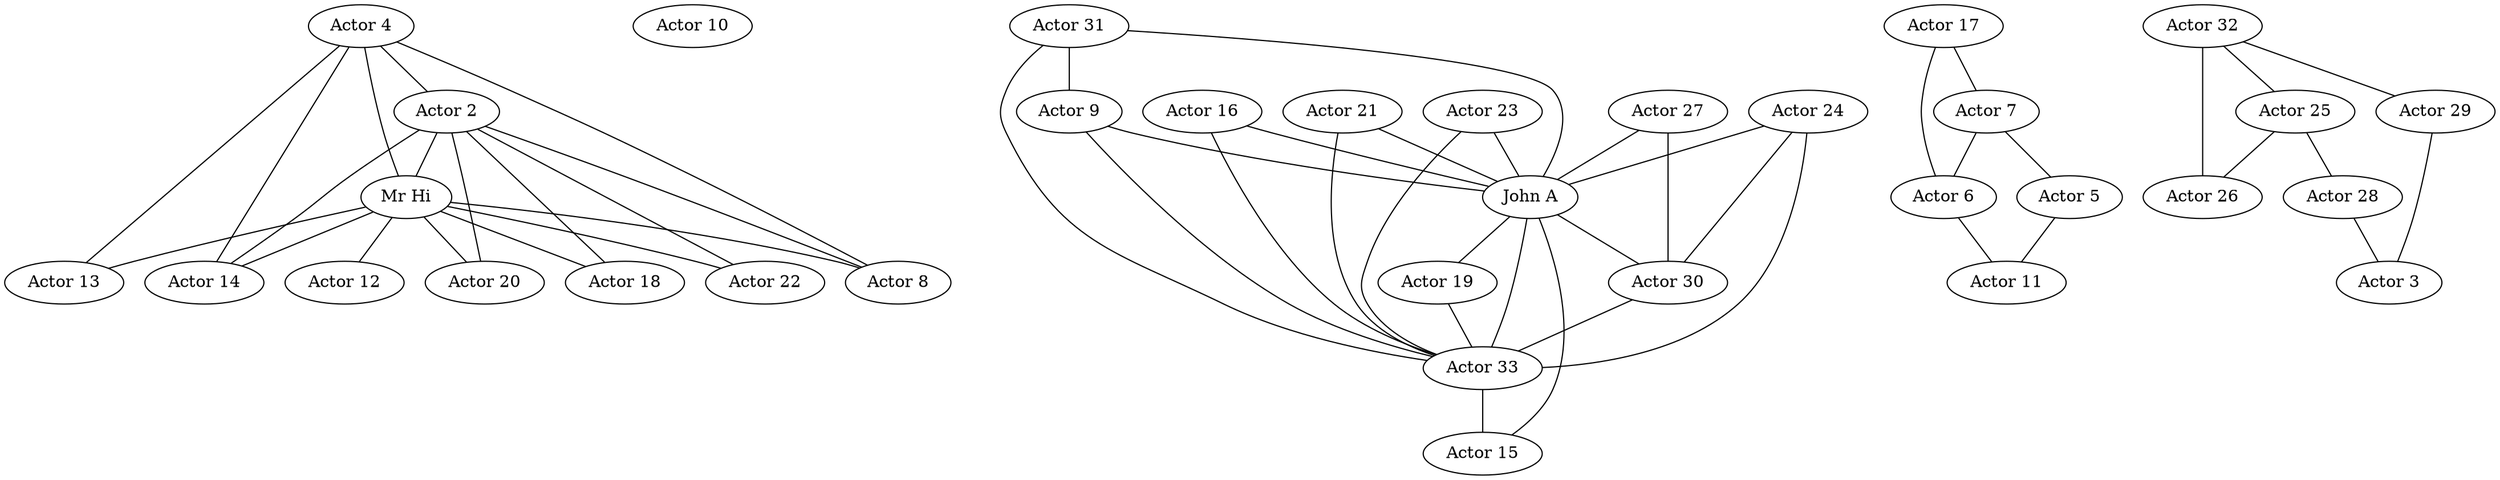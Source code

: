 strict graph G {
n3 [Faction="1.0", label="Actor 4"];
n9 [Faction="2.0", label="Actor 10"];
n20 [Faction="2.0", label="Actor 21"];
n16 [Faction="1.0", label="Actor 17"];
n26 [Faction="2.0", label="Actor 27"];
n1 [Faction="1.0", label="Actor 2"];
n30 [Faction="2.0", label="Actor 31"];
n6 [Faction="1.0", label="Actor 7"];
n15 [Faction="2.0", label="Actor 16"];
n5 [Faction="1.0", label="Actor 6"];
n0 [Faction="1.0", label="Mr Hi"];
n4 [Faction="1.0", label="Actor 5"];
n31 [Faction="2.0", label="Actor 32"];
n8 [Faction="2.0", label="Actor 9"];
n19 [Faction="1.0", label="Actor 20"];
n22 [Faction="2.0", label="Actor 23"];
n12 [Faction="1.0", label="Actor 13"];
n13 [Faction="1.0", label="Actor 14"];
n17 [Faction="1.0", label="Actor 18"];
n21 [Faction="1.0", label="Actor 22"];
n11 [Faction="1.0", label="Actor 12"];
n24 [Faction="2.0", label="Actor 25"];
n23 [Faction="2.0", label="Actor 24"];
n7 [Faction="1.0", label="Actor 8"];
n33 [Faction="2.0", label="John A"];
n25 [Faction="2.0", label="Actor 26"];
n27 [Faction="2.0", label="Actor 28"];
n10 [Faction="1.0", label="Actor 11"];
n18 [Faction="2.0", label="Actor 19"];
n29 [Faction="2.0", label="Actor 30"];
n32 [Faction="2.0", label="Actor 33"];
n28 [Faction="2.0", label="Actor 29"];
n2 [Faction="1.0", label="Actor 3"];
n14 [Faction="2.0", label="Actor 15"];
n3 -- n12  [weight="3.0"];
n3 -- n13  [weight="3.0"];
n3 -- n0  [weight="3.0"];
n3 -- n7  [weight="3.0"];
n3 -- n1  [weight="3.0"];
n20 -- n33  [weight="1.0"];
n20 -- n32  [weight="3.0"];
n16 -- n6  [weight="3.0"];
n16 -- n5  [weight="3.0"];
n26 -- n33  [weight="2.0"];
n26 -- n29  [weight="4.0"];
n1 -- n13  [weight="5.0"];
n1 -- n17  [weight="1.0"];
n1 -- n0  [weight="4.0"];
n1 -- n21  [weight="2.0"];
n1 -- n19  [weight="2.0"];
n1 -- n7  [weight="4.0"];
n30 -- n33  [weight="3.0"];
n30 -- n8  [weight="3.0"];
n30 -- n32  [weight="3.0"];
n6 -- n4  [weight="2.0"];
n6 -- n5  [weight="5.0"];
n15 -- n33  [weight="4.0"];
n15 -- n32  [weight="3.0"];
n5 -- n10  [weight="3.0"];
n0 -- n12  [weight="1.0"];
n0 -- n13  [weight="3.0"];
n0 -- n17  [weight="2.0"];
n0 -- n21  [weight="2.0"];
n0 -- n11  [weight="3.0"];
n0 -- n7  [weight="2.0"];
n0 -- n19  [weight="2.0"];
n4 -- n10  [weight="3.0"];
n31 -- n25  [weight="7.0"];
n31 -- n24  [weight="2.0"];
n31 -- n28  [weight="2.0"];
n8 -- n33  [weight="4.0"];
n8 -- n32  [weight="3.0"];
n22 -- n33  [weight="3.0"];
n22 -- n32  [weight="2.0"];
n24 -- n25  [weight="2.0"];
n24 -- n27  [weight="3.0"];
n23 -- n33  [weight="4.0"];
n23 -- n32  [weight="5.0"];
n23 -- n29  [weight="3.0"];
n33 -- n18  [weight="2.0"];
n33 -- n29  [weight="2.0"];
n33 -- n32  [weight="5.0"];
n33 -- n14  [weight="2.0"];
n27 -- n2  [weight="2.0"];
n18 -- n32  [weight="1.0"];
n29 -- n32  [weight="4.0"];
n32 -- n14  [weight="3.0"];
n28 -- n2  [weight="2.0"];
}

